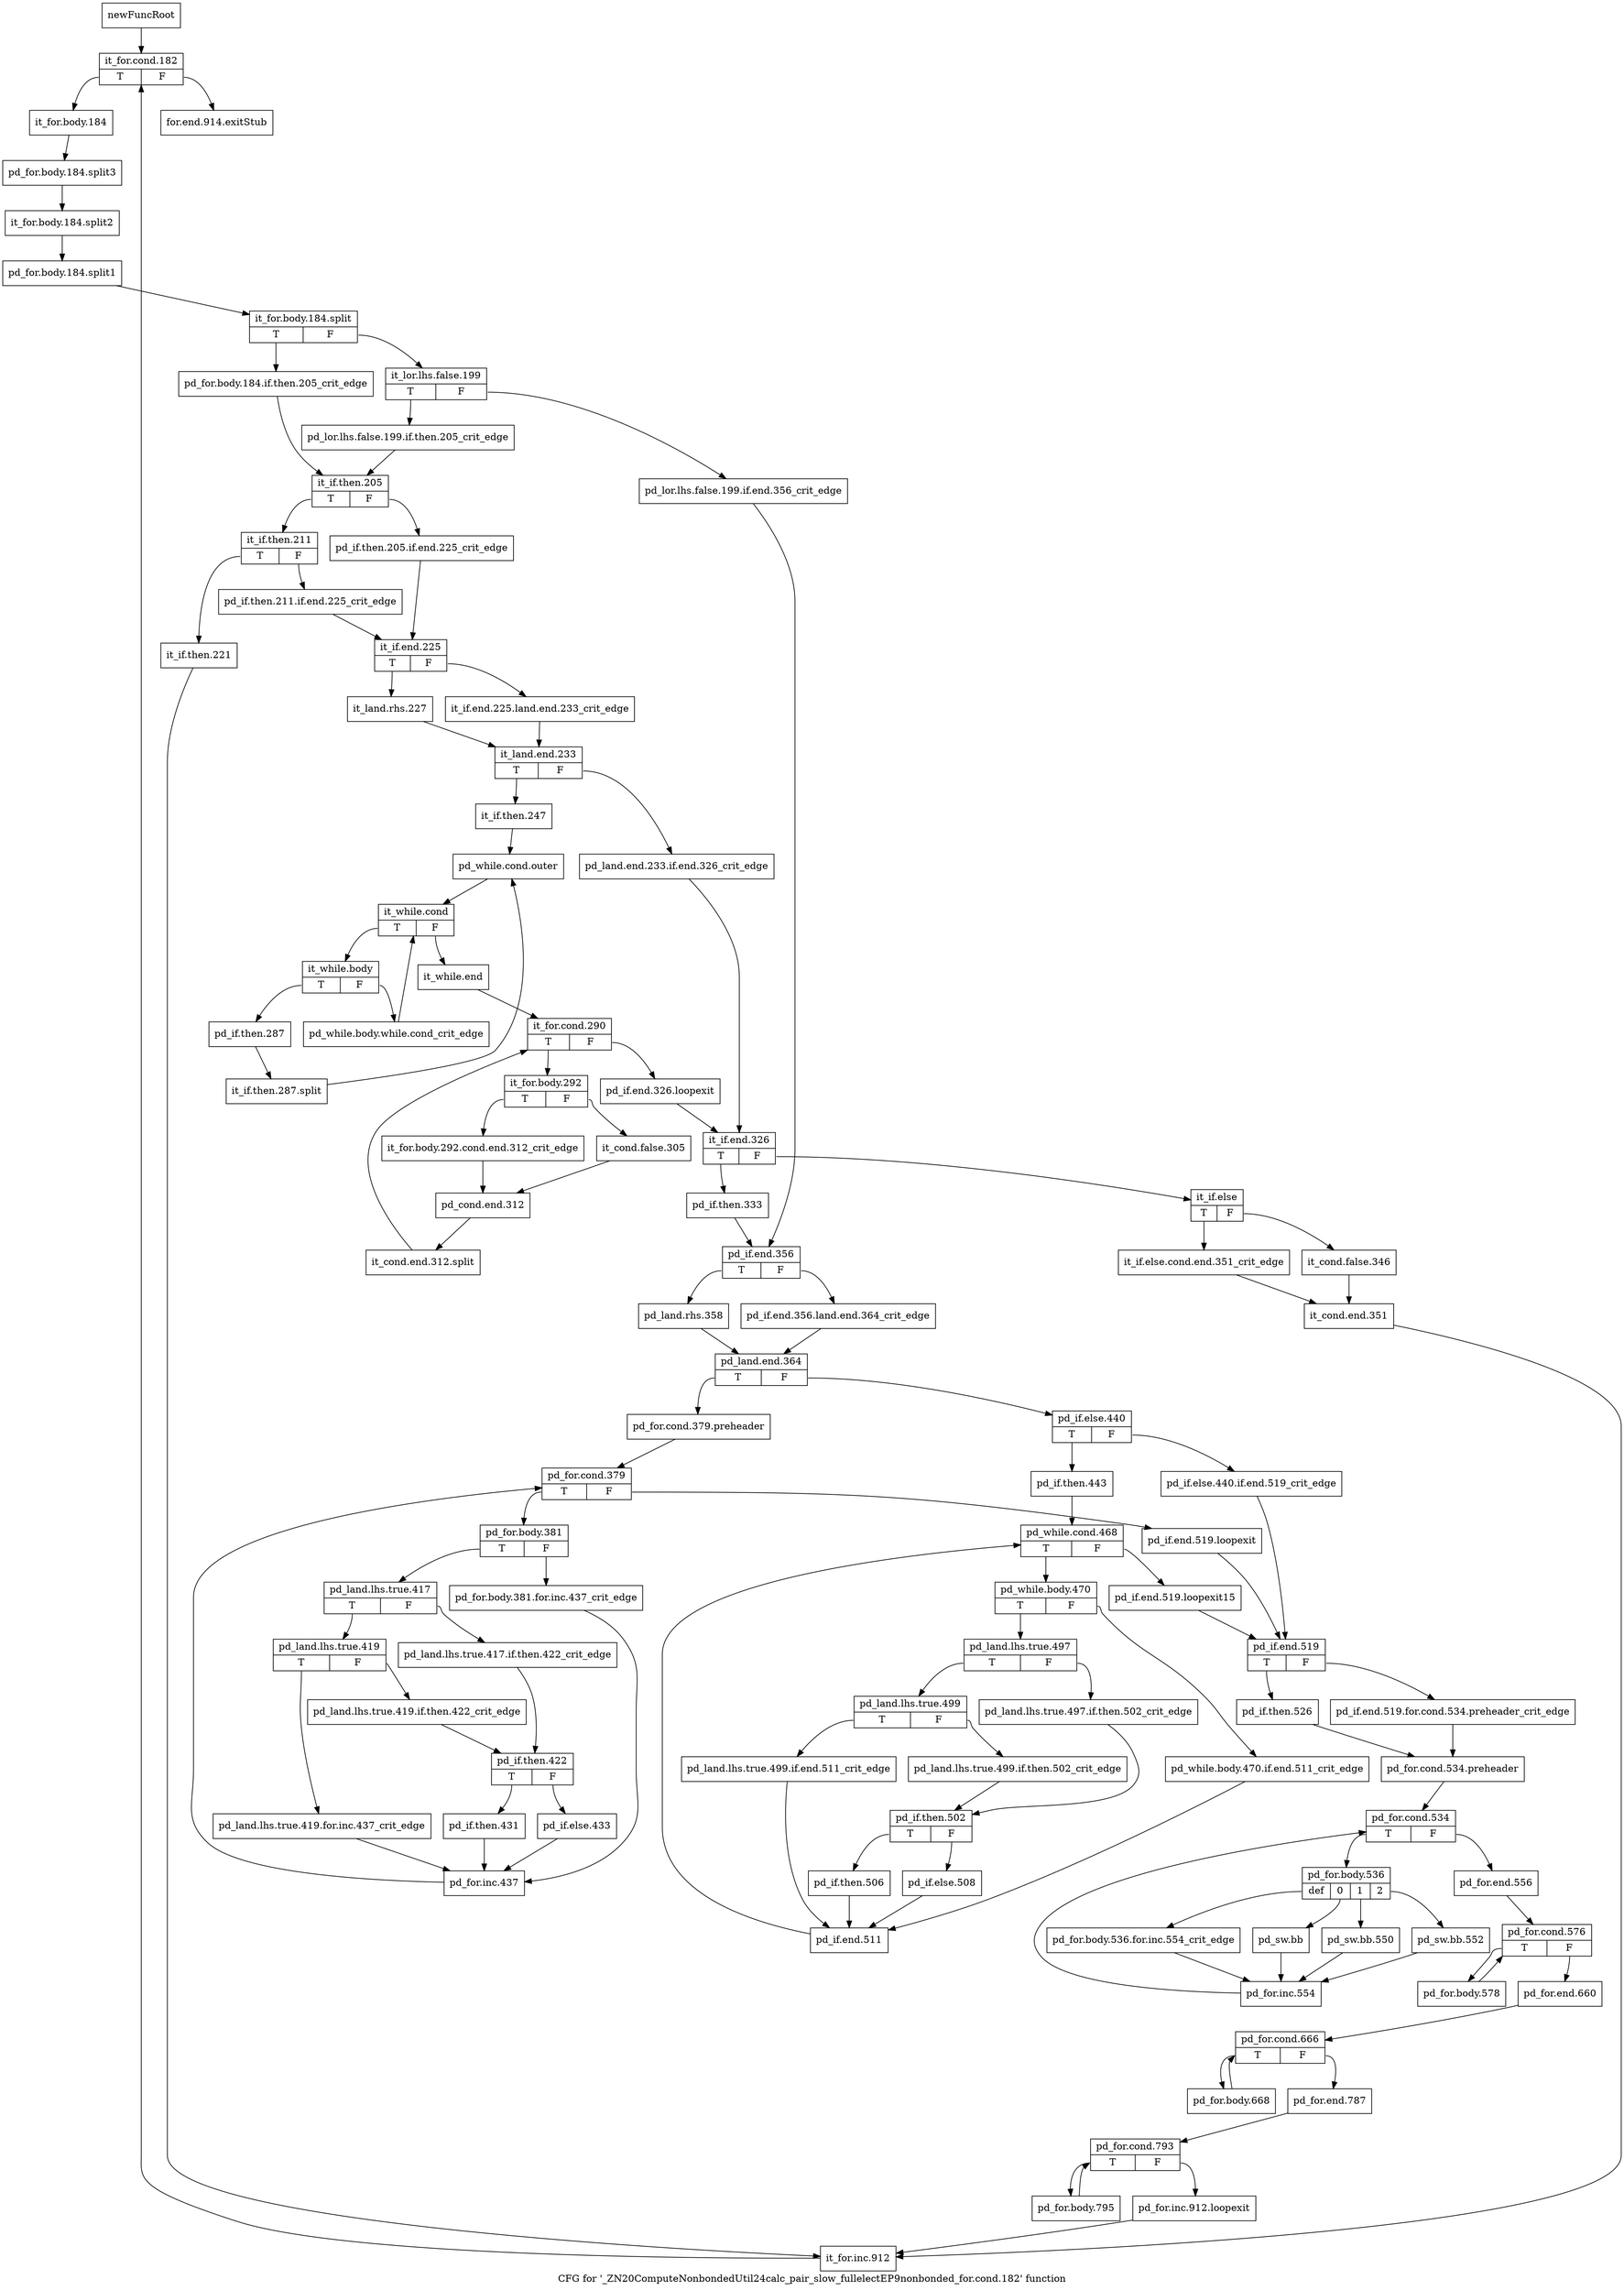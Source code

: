 digraph "CFG for '_ZN20ComputeNonbondedUtil24calc_pair_slow_fullelectEP9nonbonded_for.cond.182' function" {
	label="CFG for '_ZN20ComputeNonbondedUtil24calc_pair_slow_fullelectEP9nonbonded_for.cond.182' function";

	Node0x250d3b0 [shape=record,label="{newFuncRoot}"];
	Node0x250d3b0 -> Node0x250d450;
	Node0x250d400 [shape=record,label="{for.end.914.exitStub}"];
	Node0x250d450 [shape=record,label="{it_for.cond.182|{<s0>T|<s1>F}}"];
	Node0x250d450:s0 -> Node0x250d4a0;
	Node0x250d450:s1 -> Node0x250d400;
	Node0x250d4a0 [shape=record,label="{it_for.body.184}"];
	Node0x250d4a0 -> Node0x2895c80;
	Node0x2895c80 [shape=record,label="{pd_for.body.184.split3}"];
	Node0x2895c80 -> Node0x1d3f260;
	Node0x1d3f260 [shape=record,label="{it_for.body.184.split2}"];
	Node0x1d3f260 -> Node0x1d3f3e0;
	Node0x1d3f3e0 [shape=record,label="{pd_for.body.184.split1}"];
	Node0x1d3f3e0 -> Node0x1d3f2e0;
	Node0x1d3f2e0 [shape=record,label="{it_for.body.184.split|{<s0>T|<s1>F}}"];
	Node0x1d3f2e0:s0 -> Node0x250d5e0;
	Node0x1d3f2e0:s1 -> Node0x250d4f0;
	Node0x250d4f0 [shape=record,label="{it_lor.lhs.false.199|{<s0>T|<s1>F}}"];
	Node0x250d4f0:s0 -> Node0x250d590;
	Node0x250d4f0:s1 -> Node0x250d540;
	Node0x250d540 [shape=record,label="{pd_lor.lhs.false.199.if.end.356_crit_edge}"];
	Node0x250d540 -> Node0x250dcc0;
	Node0x250d590 [shape=record,label="{pd_lor.lhs.false.199.if.then.205_crit_edge}"];
	Node0x250d590 -> Node0x250d630;
	Node0x250d5e0 [shape=record,label="{pd_for.body.184.if.then.205_crit_edge}"];
	Node0x250d5e0 -> Node0x250d630;
	Node0x250d630 [shape=record,label="{it_if.then.205|{<s0>T|<s1>F}}"];
	Node0x250d630:s0 -> Node0x250d6d0;
	Node0x250d630:s1 -> Node0x250d680;
	Node0x250d680 [shape=record,label="{pd_if.then.205.if.end.225_crit_edge}"];
	Node0x250d680 -> Node0x250d770;
	Node0x250d6d0 [shape=record,label="{it_if.then.211|{<s0>T|<s1>F}}"];
	Node0x250d6d0:s0 -> Node0x250efd0;
	Node0x250d6d0:s1 -> Node0x250d720;
	Node0x250d720 [shape=record,label="{pd_if.then.211.if.end.225_crit_edge}"];
	Node0x250d720 -> Node0x250d770;
	Node0x250d770 [shape=record,label="{it_if.end.225|{<s0>T|<s1>F}}"];
	Node0x250d770:s0 -> Node0x250d810;
	Node0x250d770:s1 -> Node0x250d7c0;
	Node0x250d7c0 [shape=record,label="{it_if.end.225.land.end.233_crit_edge}"];
	Node0x250d7c0 -> Node0x250d860;
	Node0x250d810 [shape=record,label="{it_land.rhs.227}"];
	Node0x250d810 -> Node0x250d860;
	Node0x250d860 [shape=record,label="{it_land.end.233|{<s0>T|<s1>F}}"];
	Node0x250d860:s0 -> Node0x250d900;
	Node0x250d860:s1 -> Node0x250d8b0;
	Node0x250d8b0 [shape=record,label="{pd_land.end.233.if.end.326_crit_edge}"];
	Node0x250d8b0 -> Node0x250dae0;
	Node0x250d900 [shape=record,label="{it_if.then.247}"];
	Node0x250d900 -> Node0x250d950;
	Node0x250d950 [shape=record,label="{pd_while.cond.outer}"];
	Node0x250d950 -> Node0x250d9a0;
	Node0x250d9a0 [shape=record,label="{it_while.cond|{<s0>T|<s1>F}}"];
	Node0x250d9a0:s0 -> Node0x250ef30;
	Node0x250d9a0:s1 -> Node0x250d9f0;
	Node0x250d9f0 [shape=record,label="{it_while.end}"];
	Node0x250d9f0 -> Node0x250da40;
	Node0x250da40 [shape=record,label="{it_for.cond.290|{<s0>T|<s1>F}}"];
	Node0x250da40:s0 -> Node0x250edf0;
	Node0x250da40:s1 -> Node0x250da90;
	Node0x250da90 [shape=record,label="{pd_if.end.326.loopexit}"];
	Node0x250da90 -> Node0x250dae0;
	Node0x250dae0 [shape=record,label="{it_if.end.326|{<s0>T|<s1>F}}"];
	Node0x250dae0:s0 -> Node0x250dc70;
	Node0x250dae0:s1 -> Node0x250db30;
	Node0x250db30 [shape=record,label="{it_if.else|{<s0>T|<s1>F}}"];
	Node0x250db30:s0 -> Node0x250dbd0;
	Node0x250db30:s1 -> Node0x250db80;
	Node0x250db80 [shape=record,label="{it_cond.false.346}"];
	Node0x250db80 -> Node0x250dc20;
	Node0x250dbd0 [shape=record,label="{it_if.else.cond.end.351_crit_edge}"];
	Node0x250dbd0 -> Node0x250dc20;
	Node0x250dc20 [shape=record,label="{it_cond.end.351}"];
	Node0x250dc20 -> Node0x250f020;
	Node0x250dc70 [shape=record,label="{pd_if.then.333}"];
	Node0x250dc70 -> Node0x250dcc0;
	Node0x250dcc0 [shape=record,label="{pd_if.end.356|{<s0>T|<s1>F}}"];
	Node0x250dcc0:s0 -> Node0x250dd60;
	Node0x250dcc0:s1 -> Node0x250dd10;
	Node0x250dd10 [shape=record,label="{pd_if.end.356.land.end.364_crit_edge}"];
	Node0x250dd10 -> Node0x250ddb0;
	Node0x250dd60 [shape=record,label="{pd_land.rhs.358}"];
	Node0x250dd60 -> Node0x250ddb0;
	Node0x250ddb0 [shape=record,label="{pd_land.end.364|{<s0>T|<s1>F}}"];
	Node0x250ddb0:s0 -> Node0x250e300;
	Node0x250ddb0:s1 -> Node0x250de00;
	Node0x250de00 [shape=record,label="{pd_if.else.440|{<s0>T|<s1>F}}"];
	Node0x250de00:s0 -> Node0x250dea0;
	Node0x250de00:s1 -> Node0x250de50;
	Node0x250de50 [shape=record,label="{pd_if.else.440.if.end.519_crit_edge}"];
	Node0x250de50 -> Node0x250e3f0;
	Node0x250dea0 [shape=record,label="{pd_if.then.443}"];
	Node0x250dea0 -> Node0x250def0;
	Node0x250def0 [shape=record,label="{pd_while.cond.468|{<s0>T|<s1>F}}"];
	Node0x250def0:s0 -> Node0x250df90;
	Node0x250def0:s1 -> Node0x250df40;
	Node0x250df40 [shape=record,label="{pd_if.end.519.loopexit15}"];
	Node0x250df40 -> Node0x250e3f0;
	Node0x250df90 [shape=record,label="{pd_while.body.470|{<s0>T|<s1>F}}"];
	Node0x250df90:s0 -> Node0x250e030;
	Node0x250df90:s1 -> Node0x250dfe0;
	Node0x250dfe0 [shape=record,label="{pd_while.body.470.if.end.511_crit_edge}"];
	Node0x250dfe0 -> Node0x250e2b0;
	Node0x250e030 [shape=record,label="{pd_land.lhs.true.497|{<s0>T|<s1>F}}"];
	Node0x250e030:s0 -> Node0x250e0d0;
	Node0x250e030:s1 -> Node0x250e080;
	Node0x250e080 [shape=record,label="{pd_land.lhs.true.497.if.then.502_crit_edge}"];
	Node0x250e080 -> Node0x250e170;
	Node0x250e0d0 [shape=record,label="{pd_land.lhs.true.499|{<s0>T|<s1>F}}"];
	Node0x250e0d0:s0 -> Node0x250e260;
	Node0x250e0d0:s1 -> Node0x250e120;
	Node0x250e120 [shape=record,label="{pd_land.lhs.true.499.if.then.502_crit_edge}"];
	Node0x250e120 -> Node0x250e170;
	Node0x250e170 [shape=record,label="{pd_if.then.502|{<s0>T|<s1>F}}"];
	Node0x250e170:s0 -> Node0x250e210;
	Node0x250e170:s1 -> Node0x250e1c0;
	Node0x250e1c0 [shape=record,label="{pd_if.else.508}"];
	Node0x250e1c0 -> Node0x250e2b0;
	Node0x250e210 [shape=record,label="{pd_if.then.506}"];
	Node0x250e210 -> Node0x250e2b0;
	Node0x250e260 [shape=record,label="{pd_land.lhs.true.499.if.end.511_crit_edge}"];
	Node0x250e260 -> Node0x250e2b0;
	Node0x250e2b0 [shape=record,label="{pd_if.end.511}"];
	Node0x250e2b0 -> Node0x250def0;
	Node0x250e300 [shape=record,label="{pd_for.cond.379.preheader}"];
	Node0x250e300 -> Node0x250e350;
	Node0x250e350 [shape=record,label="{pd_for.cond.379|{<s0>T|<s1>F}}"];
	Node0x250e350:s0 -> Node0x250ea80;
	Node0x250e350:s1 -> Node0x250e3a0;
	Node0x250e3a0 [shape=record,label="{pd_if.end.519.loopexit}"];
	Node0x250e3a0 -> Node0x250e3f0;
	Node0x250e3f0 [shape=record,label="{pd_if.end.519|{<s0>T|<s1>F}}"];
	Node0x250e3f0:s0 -> Node0x250e490;
	Node0x250e3f0:s1 -> Node0x250e440;
	Node0x250e440 [shape=record,label="{pd_if.end.519.for.cond.534.preheader_crit_edge}"];
	Node0x250e440 -> Node0x250e4e0;
	Node0x250e490 [shape=record,label="{pd_if.then.526}"];
	Node0x250e490 -> Node0x250e4e0;
	Node0x250e4e0 [shape=record,label="{pd_for.cond.534.preheader}"];
	Node0x250e4e0 -> Node0x250e530;
	Node0x250e530 [shape=record,label="{pd_for.cond.534|{<s0>T|<s1>F}}"];
	Node0x250e530:s0 -> Node0x250e8a0;
	Node0x250e530:s1 -> Node0x250e580;
	Node0x250e580 [shape=record,label="{pd_for.end.556}"];
	Node0x250e580 -> Node0x250e5d0;
	Node0x250e5d0 [shape=record,label="{pd_for.cond.576|{<s0>T|<s1>F}}"];
	Node0x250e5d0:s0 -> Node0x250e850;
	Node0x250e5d0:s1 -> Node0x250e620;
	Node0x250e620 [shape=record,label="{pd_for.end.660}"];
	Node0x250e620 -> Node0x250e670;
	Node0x250e670 [shape=record,label="{pd_for.cond.666|{<s0>T|<s1>F}}"];
	Node0x250e670:s0 -> Node0x250e800;
	Node0x250e670:s1 -> Node0x250e6c0;
	Node0x250e6c0 [shape=record,label="{pd_for.end.787}"];
	Node0x250e6c0 -> Node0x250e710;
	Node0x250e710 [shape=record,label="{pd_for.cond.793|{<s0>T|<s1>F}}"];
	Node0x250e710:s0 -> Node0x250e7b0;
	Node0x250e710:s1 -> Node0x250e760;
	Node0x250e760 [shape=record,label="{pd_for.inc.912.loopexit}"];
	Node0x250e760 -> Node0x250f020;
	Node0x250e7b0 [shape=record,label="{pd_for.body.795}"];
	Node0x250e7b0 -> Node0x250e710;
	Node0x250e800 [shape=record,label="{pd_for.body.668}"];
	Node0x250e800 -> Node0x250e670;
	Node0x250e850 [shape=record,label="{pd_for.body.578}"];
	Node0x250e850 -> Node0x250e5d0;
	Node0x250e8a0 [shape=record,label="{pd_for.body.536|{<s0>def|<s1>0|<s2>1|<s3>2}}"];
	Node0x250e8a0:s0 -> Node0x250e9e0;
	Node0x250e8a0:s1 -> Node0x250e990;
	Node0x250e8a0:s2 -> Node0x250e940;
	Node0x250e8a0:s3 -> Node0x250e8f0;
	Node0x250e8f0 [shape=record,label="{pd_sw.bb.552}"];
	Node0x250e8f0 -> Node0x250ea30;
	Node0x250e940 [shape=record,label="{pd_sw.bb.550}"];
	Node0x250e940 -> Node0x250ea30;
	Node0x250e990 [shape=record,label="{pd_sw.bb}"];
	Node0x250e990 -> Node0x250ea30;
	Node0x250e9e0 [shape=record,label="{pd_for.body.536.for.inc.554_crit_edge}"];
	Node0x250e9e0 -> Node0x250ea30;
	Node0x250ea30 [shape=record,label="{pd_for.inc.554}"];
	Node0x250ea30 -> Node0x250e530;
	Node0x250ea80 [shape=record,label="{pd_for.body.381|{<s0>T|<s1>F}}"];
	Node0x250ea80:s0 -> Node0x250eb20;
	Node0x250ea80:s1 -> Node0x250ead0;
	Node0x250ead0 [shape=record,label="{pd_for.body.381.for.inc.437_crit_edge}"];
	Node0x250ead0 -> Node0x250eda0;
	Node0x250eb20 [shape=record,label="{pd_land.lhs.true.417|{<s0>T|<s1>F}}"];
	Node0x250eb20:s0 -> Node0x250ebc0;
	Node0x250eb20:s1 -> Node0x250eb70;
	Node0x250eb70 [shape=record,label="{pd_land.lhs.true.417.if.then.422_crit_edge}"];
	Node0x250eb70 -> Node0x250ec60;
	Node0x250ebc0 [shape=record,label="{pd_land.lhs.true.419|{<s0>T|<s1>F}}"];
	Node0x250ebc0:s0 -> Node0x250ed50;
	Node0x250ebc0:s1 -> Node0x250ec10;
	Node0x250ec10 [shape=record,label="{pd_land.lhs.true.419.if.then.422_crit_edge}"];
	Node0x250ec10 -> Node0x250ec60;
	Node0x250ec60 [shape=record,label="{pd_if.then.422|{<s0>T|<s1>F}}"];
	Node0x250ec60:s0 -> Node0x250ed00;
	Node0x250ec60:s1 -> Node0x250ecb0;
	Node0x250ecb0 [shape=record,label="{pd_if.else.433}"];
	Node0x250ecb0 -> Node0x250eda0;
	Node0x250ed00 [shape=record,label="{pd_if.then.431}"];
	Node0x250ed00 -> Node0x250eda0;
	Node0x250ed50 [shape=record,label="{pd_land.lhs.true.419.for.inc.437_crit_edge}"];
	Node0x250ed50 -> Node0x250eda0;
	Node0x250eda0 [shape=record,label="{pd_for.inc.437}"];
	Node0x250eda0 -> Node0x250e350;
	Node0x250edf0 [shape=record,label="{it_for.body.292|{<s0>T|<s1>F}}"];
	Node0x250edf0:s0 -> Node0x250ee90;
	Node0x250edf0:s1 -> Node0x250ee40;
	Node0x250ee40 [shape=record,label="{it_cond.false.305}"];
	Node0x250ee40 -> Node0x250eee0;
	Node0x250ee90 [shape=record,label="{it_for.body.292.cond.end.312_crit_edge}"];
	Node0x250ee90 -> Node0x250eee0;
	Node0x250eee0 [shape=record,label="{pd_cond.end.312}"];
	Node0x250eee0 -> Node0x26d69f0;
	Node0x26d69f0 [shape=record,label="{it_cond.end.312.split}"];
	Node0x26d69f0 -> Node0x250da40;
	Node0x250ef30 [shape=record,label="{it_while.body|{<s0>T|<s1>F}}"];
	Node0x250ef30:s0 -> Node0x250aa20;
	Node0x250ef30:s1 -> Node0x250ef80;
	Node0x250ef80 [shape=record,label="{pd_while.body.while.cond_crit_edge}"];
	Node0x250ef80 -> Node0x250d9a0;
	Node0x250aa20 [shape=record,label="{pd_if.then.287}"];
	Node0x250aa20 -> Node0x2848240;
	Node0x2848240 [shape=record,label="{it_if.then.287.split}"];
	Node0x2848240 -> Node0x250d950;
	Node0x250efd0 [shape=record,label="{it_if.then.221}"];
	Node0x250efd0 -> Node0x250f020;
	Node0x250f020 [shape=record,label="{it_for.inc.912}"];
	Node0x250f020 -> Node0x250d450;
}
